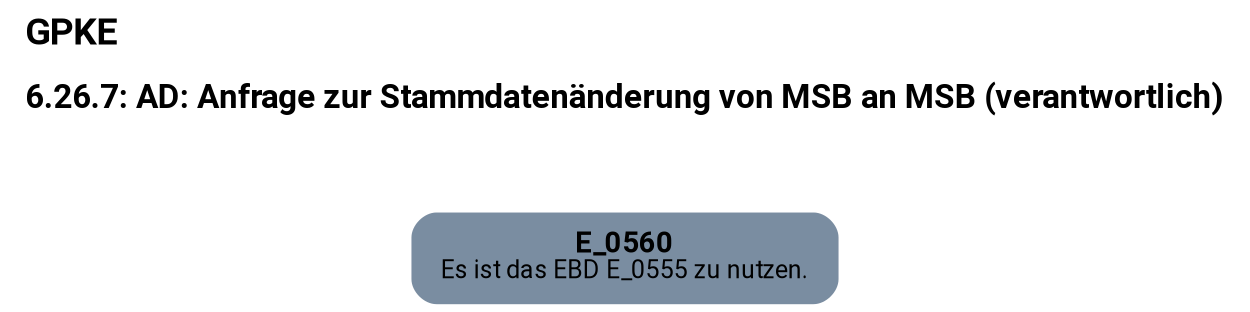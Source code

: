 digraph D {
    labelloc="t";
    label=<<B><FONT POINT-SIZE="18">GPKE</FONT></B><BR align="left"/><BR/><B><FONT POINT-SIZE="16">6.26.7: AD: Anfrage zur Stammdatenänderung von MSB an MSB (verantwortlich)</FONT></B><BR align="left"/><BR/><BR/><BR/>>;
    ratio="compress";
    concentrate=true;
    pack=true;
    rankdir=TB;
    packmode="array";
    size="20,20";
    "Empty" [margin="0.2,0.12", shape=box, style="filled,rounded", penwidth=0.0, fillcolor="#7a8da1", label=<<B>E_0560</B><BR align="center"/><FONT point-size="12">Es ist das EBD E_0555 zu nutzen.</FONT><BR align="center"/>>, fontname="Roboto, sans-serif"];


    bgcolor="transparent";
fontname="Roboto, sans-serif";
}